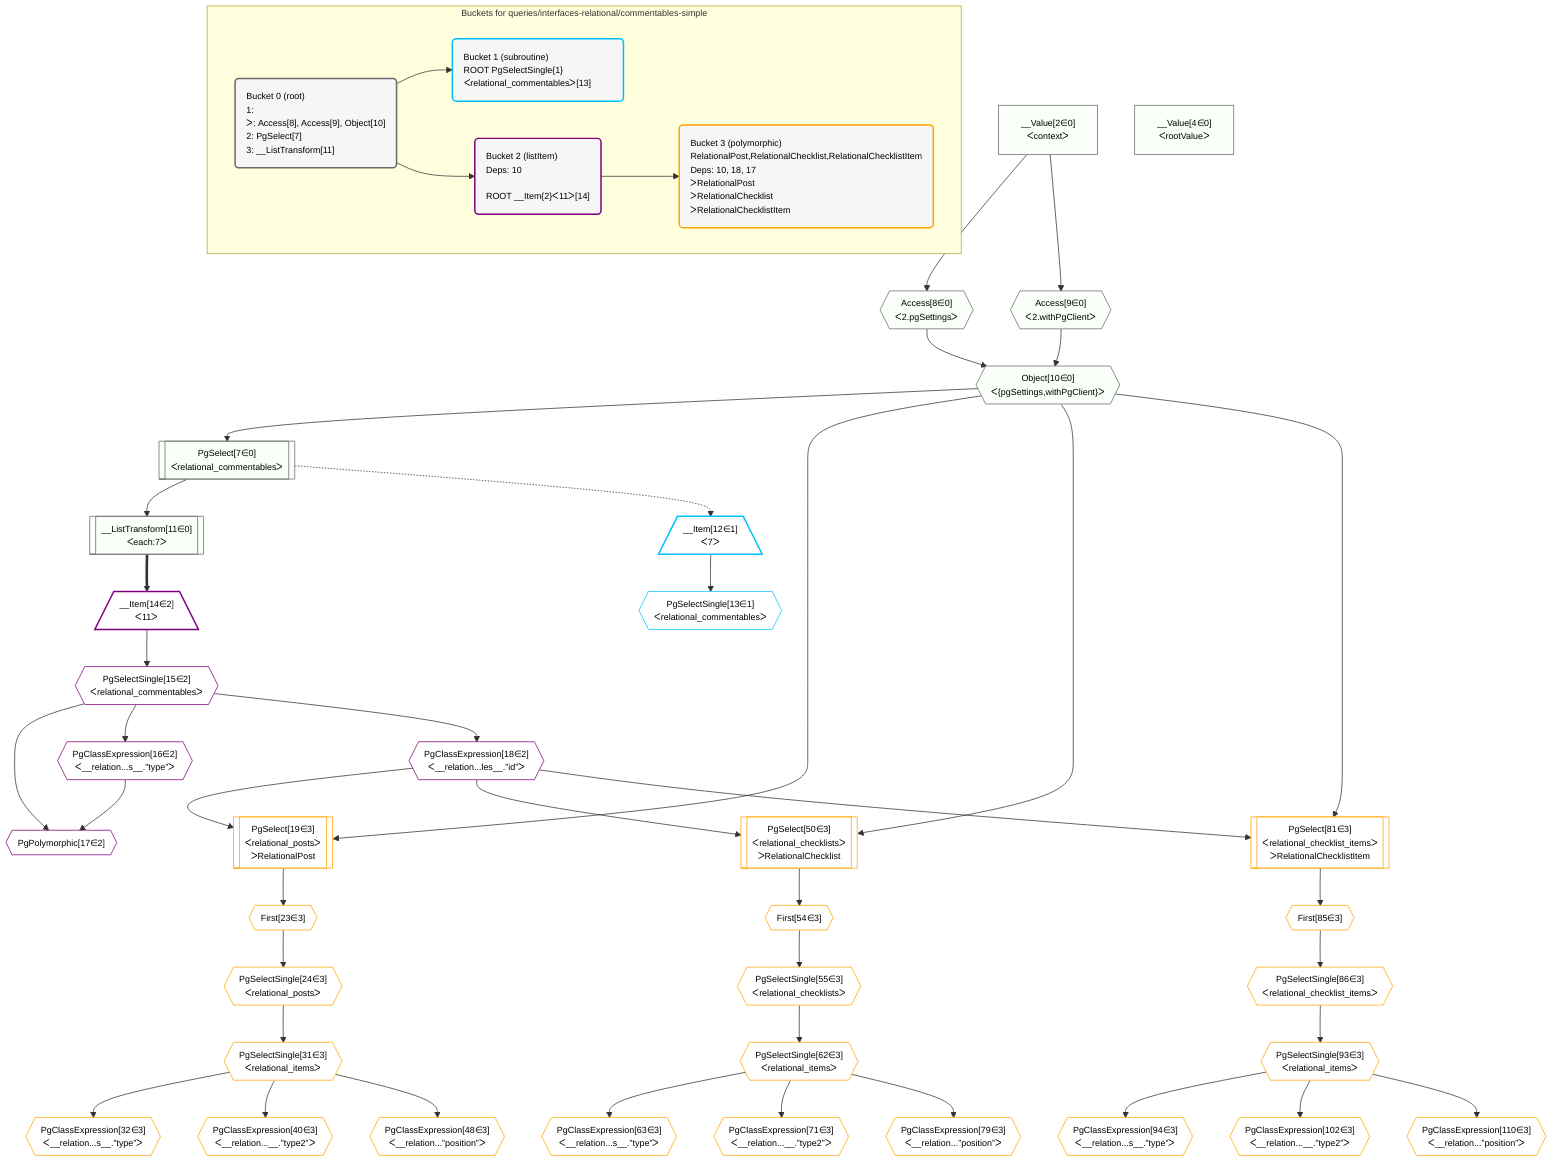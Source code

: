 %%{init: {'themeVariables': { 'fontSize': '12px'}}}%%
graph TD
    classDef path fill:#eee,stroke:#000,color:#000
    classDef plan fill:#fff,stroke-width:1px,color:#000
    classDef itemplan fill:#fff,stroke-width:2px,color:#000
    classDef unbatchedplan fill:#dff,stroke-width:1px,color:#000
    classDef sideeffectplan fill:#fcc,stroke-width:2px,color:#000
    classDef bucket fill:#f6f6f6,color:#000,stroke-width:2px,text-align:left


    %% plan dependencies
    Object10{{"Object[10∈0]<br />ᐸ{pgSettings,withPgClient}ᐳ"}}:::plan
    Access8{{"Access[8∈0]<br />ᐸ2.pgSettingsᐳ"}}:::plan
    Access9{{"Access[9∈0]<br />ᐸ2.withPgClientᐳ"}}:::plan
    Access8 & Access9 --> Object10
    PgSelect7[["PgSelect[7∈0]<br />ᐸrelational_commentablesᐳ"]]:::plan
    Object10 --> PgSelect7
    __Value2["__Value[2∈0]<br />ᐸcontextᐳ"]:::plan
    __Value2 --> Access8
    __Value2 --> Access9
    __ListTransform11[["__ListTransform[11∈0]<br />ᐸeach:7ᐳ"]]:::plan
    PgSelect7 --> __ListTransform11
    __Value4["__Value[4∈0]<br />ᐸrootValueᐳ"]:::plan
    __Item12[/"__Item[12∈1]<br />ᐸ7ᐳ"\]:::itemplan
    PgSelect7 -.-> __Item12
    PgSelectSingle13{{"PgSelectSingle[13∈1]<br />ᐸrelational_commentablesᐳ"}}:::plan
    __Item12 --> PgSelectSingle13
    PgPolymorphic17{{"PgPolymorphic[17∈2]"}}:::plan
    PgSelectSingle15{{"PgSelectSingle[15∈2]<br />ᐸrelational_commentablesᐳ"}}:::plan
    PgClassExpression16{{"PgClassExpression[16∈2]<br />ᐸ__relation...s__.”type”ᐳ"}}:::plan
    PgSelectSingle15 & PgClassExpression16 --> PgPolymorphic17
    __Item14[/"__Item[14∈2]<br />ᐸ11ᐳ"\]:::itemplan
    __ListTransform11 ==> __Item14
    __Item14 --> PgSelectSingle15
    PgSelectSingle15 --> PgClassExpression16
    PgClassExpression18{{"PgClassExpression[18∈2]<br />ᐸ__relation...les__.”id”ᐳ"}}:::plan
    PgSelectSingle15 --> PgClassExpression18
    PgSelect19[["PgSelect[19∈3]<br />ᐸrelational_postsᐳ<br />ᐳRelationalPost"]]:::plan
    Object10 & PgClassExpression18 --> PgSelect19
    PgSelect50[["PgSelect[50∈3]<br />ᐸrelational_checklistsᐳ<br />ᐳRelationalChecklist"]]:::plan
    Object10 & PgClassExpression18 --> PgSelect50
    PgSelect81[["PgSelect[81∈3]<br />ᐸrelational_checklist_itemsᐳ<br />ᐳRelationalChecklistItem"]]:::plan
    Object10 & PgClassExpression18 --> PgSelect81
    First23{{"First[23∈3]"}}:::plan
    PgSelect19 --> First23
    PgSelectSingle24{{"PgSelectSingle[24∈3]<br />ᐸrelational_postsᐳ"}}:::plan
    First23 --> PgSelectSingle24
    PgSelectSingle31{{"PgSelectSingle[31∈3]<br />ᐸrelational_itemsᐳ"}}:::plan
    PgSelectSingle24 --> PgSelectSingle31
    PgClassExpression32{{"PgClassExpression[32∈3]<br />ᐸ__relation...s__.”type”ᐳ"}}:::plan
    PgSelectSingle31 --> PgClassExpression32
    PgClassExpression40{{"PgClassExpression[40∈3]<br />ᐸ__relation...__.”type2”ᐳ"}}:::plan
    PgSelectSingle31 --> PgClassExpression40
    PgClassExpression48{{"PgClassExpression[48∈3]<br />ᐸ__relation...”position”ᐳ"}}:::plan
    PgSelectSingle31 --> PgClassExpression48
    First54{{"First[54∈3]"}}:::plan
    PgSelect50 --> First54
    PgSelectSingle55{{"PgSelectSingle[55∈3]<br />ᐸrelational_checklistsᐳ"}}:::plan
    First54 --> PgSelectSingle55
    PgSelectSingle62{{"PgSelectSingle[62∈3]<br />ᐸrelational_itemsᐳ"}}:::plan
    PgSelectSingle55 --> PgSelectSingle62
    PgClassExpression63{{"PgClassExpression[63∈3]<br />ᐸ__relation...s__.”type”ᐳ"}}:::plan
    PgSelectSingle62 --> PgClassExpression63
    PgClassExpression71{{"PgClassExpression[71∈3]<br />ᐸ__relation...__.”type2”ᐳ"}}:::plan
    PgSelectSingle62 --> PgClassExpression71
    PgClassExpression79{{"PgClassExpression[79∈3]<br />ᐸ__relation...”position”ᐳ"}}:::plan
    PgSelectSingle62 --> PgClassExpression79
    First85{{"First[85∈3]"}}:::plan
    PgSelect81 --> First85
    PgSelectSingle86{{"PgSelectSingle[86∈3]<br />ᐸrelational_checklist_itemsᐳ"}}:::plan
    First85 --> PgSelectSingle86
    PgSelectSingle93{{"PgSelectSingle[93∈3]<br />ᐸrelational_itemsᐳ"}}:::plan
    PgSelectSingle86 --> PgSelectSingle93
    PgClassExpression94{{"PgClassExpression[94∈3]<br />ᐸ__relation...s__.”type”ᐳ"}}:::plan
    PgSelectSingle93 --> PgClassExpression94
    PgClassExpression102{{"PgClassExpression[102∈3]<br />ᐸ__relation...__.”type2”ᐳ"}}:::plan
    PgSelectSingle93 --> PgClassExpression102
    PgClassExpression110{{"PgClassExpression[110∈3]<br />ᐸ__relation...”position”ᐳ"}}:::plan
    PgSelectSingle93 --> PgClassExpression110

    %% define steps

    subgraph "Buckets for queries/interfaces-relational/commentables-simple"
    Bucket0("Bucket 0 (root)<br />1: <br />ᐳ: Access[8], Access[9], Object[10]<br />2: PgSelect[7]<br />3: __ListTransform[11]"):::bucket
    classDef bucket0 stroke:#696969
    class Bucket0,__Value2,__Value4,PgSelect7,Access8,Access9,Object10,__ListTransform11 bucket0
    Bucket1("Bucket 1 (subroutine)<br />ROOT PgSelectSingle{1}ᐸrelational_commentablesᐳ[13]"):::bucket
    classDef bucket1 stroke:#00bfff
    class Bucket1,__Item12,PgSelectSingle13 bucket1
    Bucket2("Bucket 2 (listItem)<br />Deps: 10<br /><br />ROOT __Item{2}ᐸ11ᐳ[14]"):::bucket
    classDef bucket2 stroke:#7f007f
    class Bucket2,__Item14,PgSelectSingle15,PgClassExpression16,PgPolymorphic17,PgClassExpression18 bucket2
    Bucket3("Bucket 3 (polymorphic)<br />RelationalPost,RelationalChecklist,RelationalChecklistItem<br />Deps: 10, 18, 17<br />ᐳRelationalPost<br />ᐳRelationalChecklist<br />ᐳRelationalChecklistItem"):::bucket
    classDef bucket3 stroke:#ffa500
    class Bucket3,PgSelect19,First23,PgSelectSingle24,PgSelectSingle31,PgClassExpression32,PgClassExpression40,PgClassExpression48,PgSelect50,First54,PgSelectSingle55,PgSelectSingle62,PgClassExpression63,PgClassExpression71,PgClassExpression79,PgSelect81,First85,PgSelectSingle86,PgSelectSingle93,PgClassExpression94,PgClassExpression102,PgClassExpression110 bucket3
    Bucket0 --> Bucket1 & Bucket2
    Bucket2 --> Bucket3
    classDef unary fill:#fafffa,borderWidth:8px
    class Object10,PgSelect7,Access8,Access9,__ListTransform11,__Value2,__Value4 unary
    end